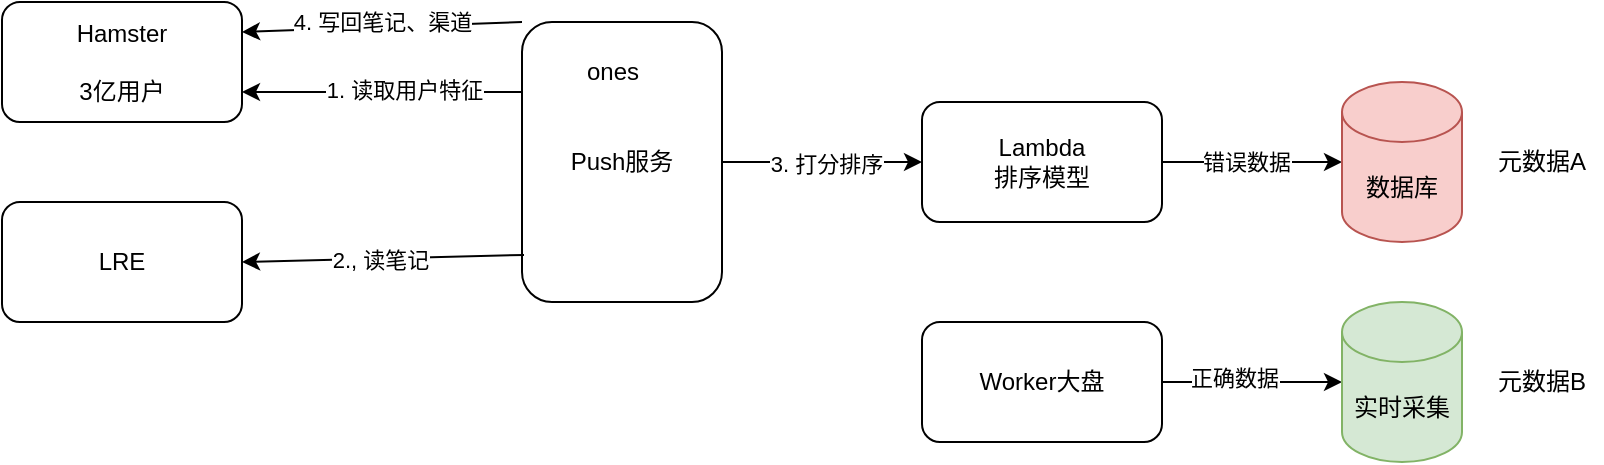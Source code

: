 <mxfile version="26.0.2">
  <diagram name="Page-1" id="iaUMSpxv1R41TUjvM04S">
    <mxGraphModel dx="1026" dy="650" grid="1" gridSize="10" guides="1" tooltips="1" connect="1" arrows="1" fold="1" page="1" pageScale="1" pageWidth="850" pageHeight="1100" math="0" shadow="0">
      <root>
        <mxCell id="0" />
        <mxCell id="1" parent="0" />
        <mxCell id="2EdbhGt5PM2kT3fjAG_J-1" value="Hamster&lt;div&gt;&lt;span style=&quot;background-color: transparent; color: light-dark(rgb(0, 0, 0), rgb(255, 255, 255));&quot;&gt;&lt;br&gt;&lt;/span&gt;&lt;/div&gt;&lt;div&gt;&lt;span style=&quot;background-color: transparent; color: light-dark(rgb(0, 0, 0), rgb(255, 255, 255));&quot;&gt;3亿用户&lt;/span&gt;&lt;/div&gt;" style="rounded=1;whiteSpace=wrap;html=1;" parent="1" vertex="1">
          <mxGeometry x="260" y="210" width="120" height="60" as="geometry" />
        </mxCell>
        <mxCell id="2EdbhGt5PM2kT3fjAG_J-2" value="Push服务" style="rounded=1;whiteSpace=wrap;html=1;" parent="1" vertex="1">
          <mxGeometry x="520" y="220" width="100" height="140" as="geometry" />
        </mxCell>
        <mxCell id="2EdbhGt5PM2kT3fjAG_J-5" value="ones" style="text;html=1;align=center;verticalAlign=middle;resizable=0;points=[];autosize=1;strokeColor=none;fillColor=none;" parent="1" vertex="1">
          <mxGeometry x="540" y="230" width="50" height="30" as="geometry" />
        </mxCell>
        <mxCell id="2EdbhGt5PM2kT3fjAG_J-6" value="&lt;div&gt;&lt;span style=&quot;background-color: transparent; color: light-dark(rgb(0, 0, 0), rgb(255, 255, 255));&quot;&gt;LRE&lt;/span&gt;&lt;/div&gt;" style="rounded=1;whiteSpace=wrap;html=1;" parent="1" vertex="1">
          <mxGeometry x="260" y="310" width="120" height="60" as="geometry" />
        </mxCell>
        <mxCell id="2EdbhGt5PM2kT3fjAG_J-7" value="" style="endArrow=classic;html=1;rounded=0;exitX=0.01;exitY=0.832;exitDx=0;exitDy=0;exitPerimeter=0;entryX=1;entryY=0.5;entryDx=0;entryDy=0;" parent="1" source="2EdbhGt5PM2kT3fjAG_J-2" target="2EdbhGt5PM2kT3fjAG_J-6" edge="1">
          <mxGeometry width="50" height="50" relative="1" as="geometry">
            <mxPoint x="560" y="480" as="sourcePoint" />
            <mxPoint x="610" y="430" as="targetPoint" />
          </mxGeometry>
        </mxCell>
        <mxCell id="2EdbhGt5PM2kT3fjAG_J-8" value="2., 读笔记" style="edgeLabel;html=1;align=center;verticalAlign=middle;resizable=0;points=[];" parent="2EdbhGt5PM2kT3fjAG_J-7" vertex="1" connectable="0">
          <mxGeometry x="0.028" relative="1" as="geometry">
            <mxPoint as="offset" />
          </mxGeometry>
        </mxCell>
        <mxCell id="rOBNWlBEFlPoJ1lZVQTy-9" value="" style="edgeStyle=orthogonalEdgeStyle;rounded=0;orthogonalLoop=1;jettySize=auto;html=1;" edge="1" parent="1" source="2EdbhGt5PM2kT3fjAG_J-10" target="rOBNWlBEFlPoJ1lZVQTy-3">
          <mxGeometry relative="1" as="geometry" />
        </mxCell>
        <mxCell id="rOBNWlBEFlPoJ1lZVQTy-11" value="错误数据" style="edgeLabel;html=1;align=center;verticalAlign=middle;resizable=0;points=[];" vertex="1" connectable="0" parent="rOBNWlBEFlPoJ1lZVQTy-9">
          <mxGeometry x="-0.067" relative="1" as="geometry">
            <mxPoint as="offset" />
          </mxGeometry>
        </mxCell>
        <mxCell id="2EdbhGt5PM2kT3fjAG_J-10" value="&lt;div&gt;&lt;span style=&quot;text-wrap-mode: nowrap;&quot;&gt;Lambda&lt;/span&gt;&lt;/div&gt;排序模型" style="rounded=1;whiteSpace=wrap;html=1;" parent="1" vertex="1">
          <mxGeometry x="720" y="260" width="120" height="60" as="geometry" />
        </mxCell>
        <mxCell id="2EdbhGt5PM2kT3fjAG_J-24" value="" style="endArrow=classic;html=1;rounded=0;exitX=0;exitY=0;exitDx=0;exitDy=0;entryX=1;entryY=0.25;entryDx=0;entryDy=0;" parent="1" source="2EdbhGt5PM2kT3fjAG_J-2" target="2EdbhGt5PM2kT3fjAG_J-1" edge="1">
          <mxGeometry width="50" height="50" relative="1" as="geometry">
            <mxPoint x="490" y="140" as="sourcePoint" />
            <mxPoint x="410" y="220" as="targetPoint" />
          </mxGeometry>
        </mxCell>
        <mxCell id="2EdbhGt5PM2kT3fjAG_J-25" value="4. 写回笔记、渠道" style="edgeLabel;html=1;align=center;verticalAlign=middle;resizable=0;points=[];" parent="2EdbhGt5PM2kT3fjAG_J-24" vertex="1" connectable="0">
          <mxGeometry x="0.186" relative="1" as="geometry">
            <mxPoint x="13" y="-3" as="offset" />
          </mxGeometry>
        </mxCell>
        <mxCell id="2EdbhGt5PM2kT3fjAG_J-26" value="" style="endArrow=classic;html=1;rounded=0;exitX=0;exitY=0.25;exitDx=0;exitDy=0;entryX=1;entryY=0.75;entryDx=0;entryDy=0;" parent="1" source="2EdbhGt5PM2kT3fjAG_J-2" target="2EdbhGt5PM2kT3fjAG_J-1" edge="1">
          <mxGeometry width="50" height="50" relative="1" as="geometry">
            <mxPoint x="880" y="490" as="sourcePoint" />
            <mxPoint x="930" y="440" as="targetPoint" />
          </mxGeometry>
        </mxCell>
        <mxCell id="2EdbhGt5PM2kT3fjAG_J-28" value="1. 读取用户特征" style="edgeLabel;html=1;align=center;verticalAlign=middle;resizable=0;points=[];" parent="2EdbhGt5PM2kT3fjAG_J-26" vertex="1" connectable="0">
          <mxGeometry x="-0.157" y="-1" relative="1" as="geometry">
            <mxPoint as="offset" />
          </mxGeometry>
        </mxCell>
        <mxCell id="2EdbhGt5PM2kT3fjAG_J-29" value="" style="endArrow=classic;html=1;rounded=0;exitX=1;exitY=0.5;exitDx=0;exitDy=0;entryX=0;entryY=0.5;entryDx=0;entryDy=0;" parent="1" source="2EdbhGt5PM2kT3fjAG_J-2" target="2EdbhGt5PM2kT3fjAG_J-10" edge="1">
          <mxGeometry width="50" height="50" relative="1" as="geometry">
            <mxPoint x="880" y="490" as="sourcePoint" />
            <mxPoint x="930" y="440" as="targetPoint" />
          </mxGeometry>
        </mxCell>
        <mxCell id="2EdbhGt5PM2kT3fjAG_J-30" value="3. 打分排序" style="edgeLabel;html=1;align=center;verticalAlign=middle;resizable=0;points=[];" parent="2EdbhGt5PM2kT3fjAG_J-29" vertex="1" connectable="0">
          <mxGeometry x="0.04" y="-1" relative="1" as="geometry">
            <mxPoint as="offset" />
          </mxGeometry>
        </mxCell>
        <mxCell id="rOBNWlBEFlPoJ1lZVQTy-10" value="" style="edgeStyle=orthogonalEdgeStyle;rounded=0;orthogonalLoop=1;jettySize=auto;html=1;" edge="1" parent="1" source="rOBNWlBEFlPoJ1lZVQTy-2" target="rOBNWlBEFlPoJ1lZVQTy-4">
          <mxGeometry relative="1" as="geometry" />
        </mxCell>
        <mxCell id="rOBNWlBEFlPoJ1lZVQTy-12" value="正确数据" style="edgeLabel;html=1;align=center;verticalAlign=middle;resizable=0;points=[];" vertex="1" connectable="0" parent="rOBNWlBEFlPoJ1lZVQTy-10">
          <mxGeometry x="-0.2" y="2" relative="1" as="geometry">
            <mxPoint as="offset" />
          </mxGeometry>
        </mxCell>
        <mxCell id="rOBNWlBEFlPoJ1lZVQTy-2" value="Worker大盘" style="rounded=1;whiteSpace=wrap;html=1;" vertex="1" parent="1">
          <mxGeometry x="720" y="370" width="120" height="60" as="geometry" />
        </mxCell>
        <mxCell id="rOBNWlBEFlPoJ1lZVQTy-3" value="数据库" style="shape=cylinder3;whiteSpace=wrap;html=1;boundedLbl=1;backgroundOutline=1;size=15;fillColor=#f8cecc;strokeColor=#b85450;" vertex="1" parent="1">
          <mxGeometry x="930" y="250" width="60" height="80" as="geometry" />
        </mxCell>
        <mxCell id="rOBNWlBEFlPoJ1lZVQTy-4" value="&lt;div&gt;实时采集&lt;/div&gt;" style="shape=cylinder3;whiteSpace=wrap;html=1;boundedLbl=1;backgroundOutline=1;size=15;fillColor=#d5e8d4;strokeColor=#82b366;" vertex="1" parent="1">
          <mxGeometry x="930" y="360" width="60" height="80" as="geometry" />
        </mxCell>
        <mxCell id="rOBNWlBEFlPoJ1lZVQTy-7" value="元数据A" style="text;html=1;align=center;verticalAlign=middle;whiteSpace=wrap;rounded=0;" vertex="1" parent="1">
          <mxGeometry x="1000" y="275" width="60" height="30" as="geometry" />
        </mxCell>
        <mxCell id="rOBNWlBEFlPoJ1lZVQTy-8" value="元数据B" style="text;html=1;align=center;verticalAlign=middle;whiteSpace=wrap;rounded=0;" vertex="1" parent="1">
          <mxGeometry x="1000" y="385" width="60" height="30" as="geometry" />
        </mxCell>
      </root>
    </mxGraphModel>
  </diagram>
</mxfile>
